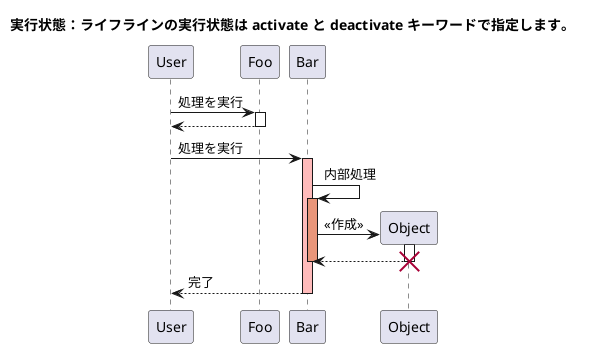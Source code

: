 @startuml{plantuml_seq_activate.png}
title 実行状態：ライフラインの実行状態は activate と deactivate キーワードで指定します。

User -> Foo: 処理を実行
activate Foo
  User <-- Foo
deactivate Foo

User -> Bar: 処理を実行
activate Bar #FFBBBB

  Bar -> Bar: 内部処理
  activate Bar #DarkSalmon
    ' Object新規作成する
    create Object
    Bar -> Object: << 作成 >>
    activate Object
      Bar <-- Object
    deactivate Object
    destroy Object

  deactivate Bar

  User <-- Bar: 完了
deactivate Bar

@enduml
